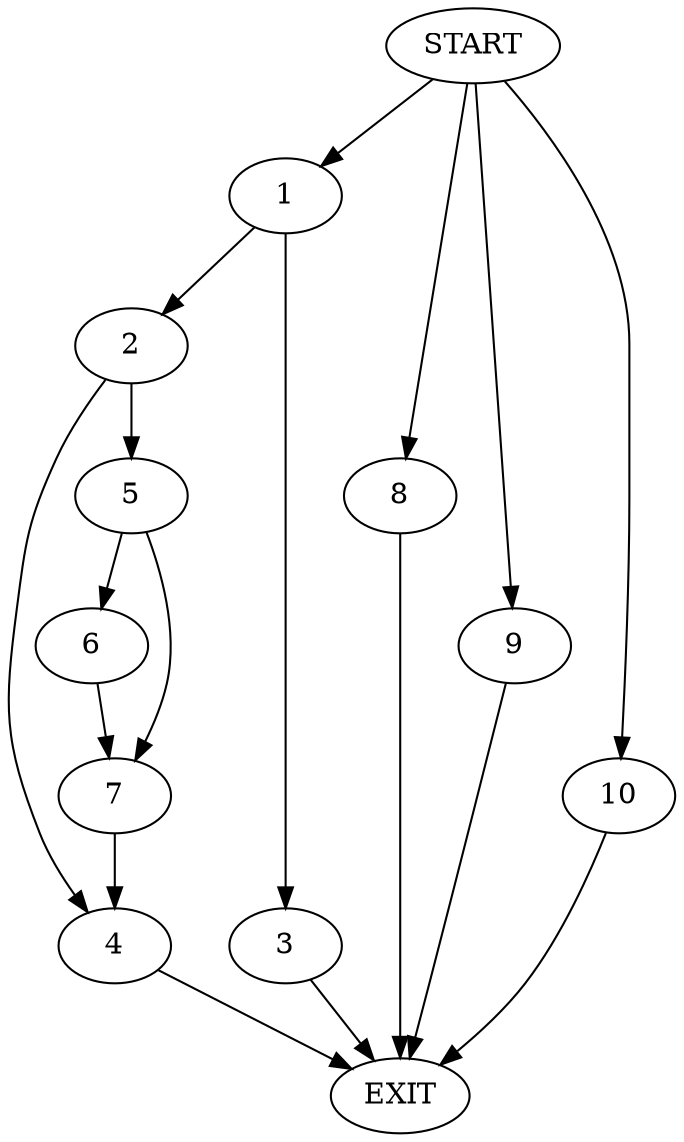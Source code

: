 digraph {
0 [label="START"]
11 [label="EXIT"]
0 -> 1
1 -> 2
1 -> 3
2 -> 4
2 -> 5
3 -> 11
5 -> 6
5 -> 7
4 -> 11
6 -> 7
7 -> 4
0 -> 8
8 -> 11
0 -> 9
9 -> 11
0 -> 10
10 -> 11
}

